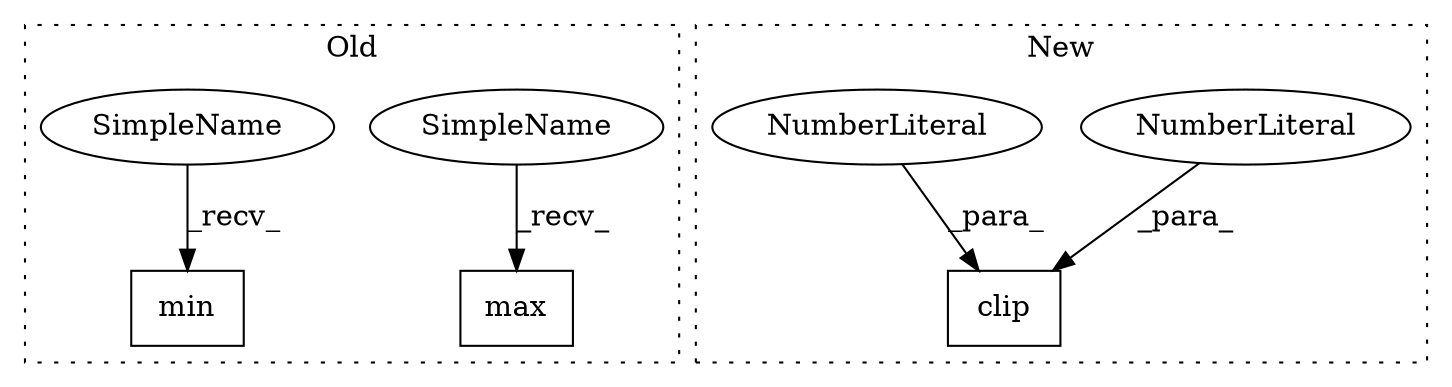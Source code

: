 digraph G {
subgraph cluster0 {
1 [label="min" a="32" s="3634,3647" l="4,1" shape="box"];
3 [label="max" a="32" s="3664,3677" l="4,1" shape="box"];
6 [label="SimpleName" a="42" s="3658" l="5" shape="ellipse"];
7 [label="SimpleName" a="42" s="3628" l="5" shape="ellipse"];
label = "Old";
style="dotted";
}
subgraph cluster1 {
2 [label="clip" a="32" s="3080,3091" l="5,1" shape="box"];
4 [label="NumberLiteral" a="34" s="3088" l="1" shape="ellipse"];
5 [label="NumberLiteral" a="34" s="3090" l="1" shape="ellipse"];
label = "New";
style="dotted";
}
4 -> 2 [label="_para_"];
5 -> 2 [label="_para_"];
6 -> 3 [label="_recv_"];
7 -> 1 [label="_recv_"];
}